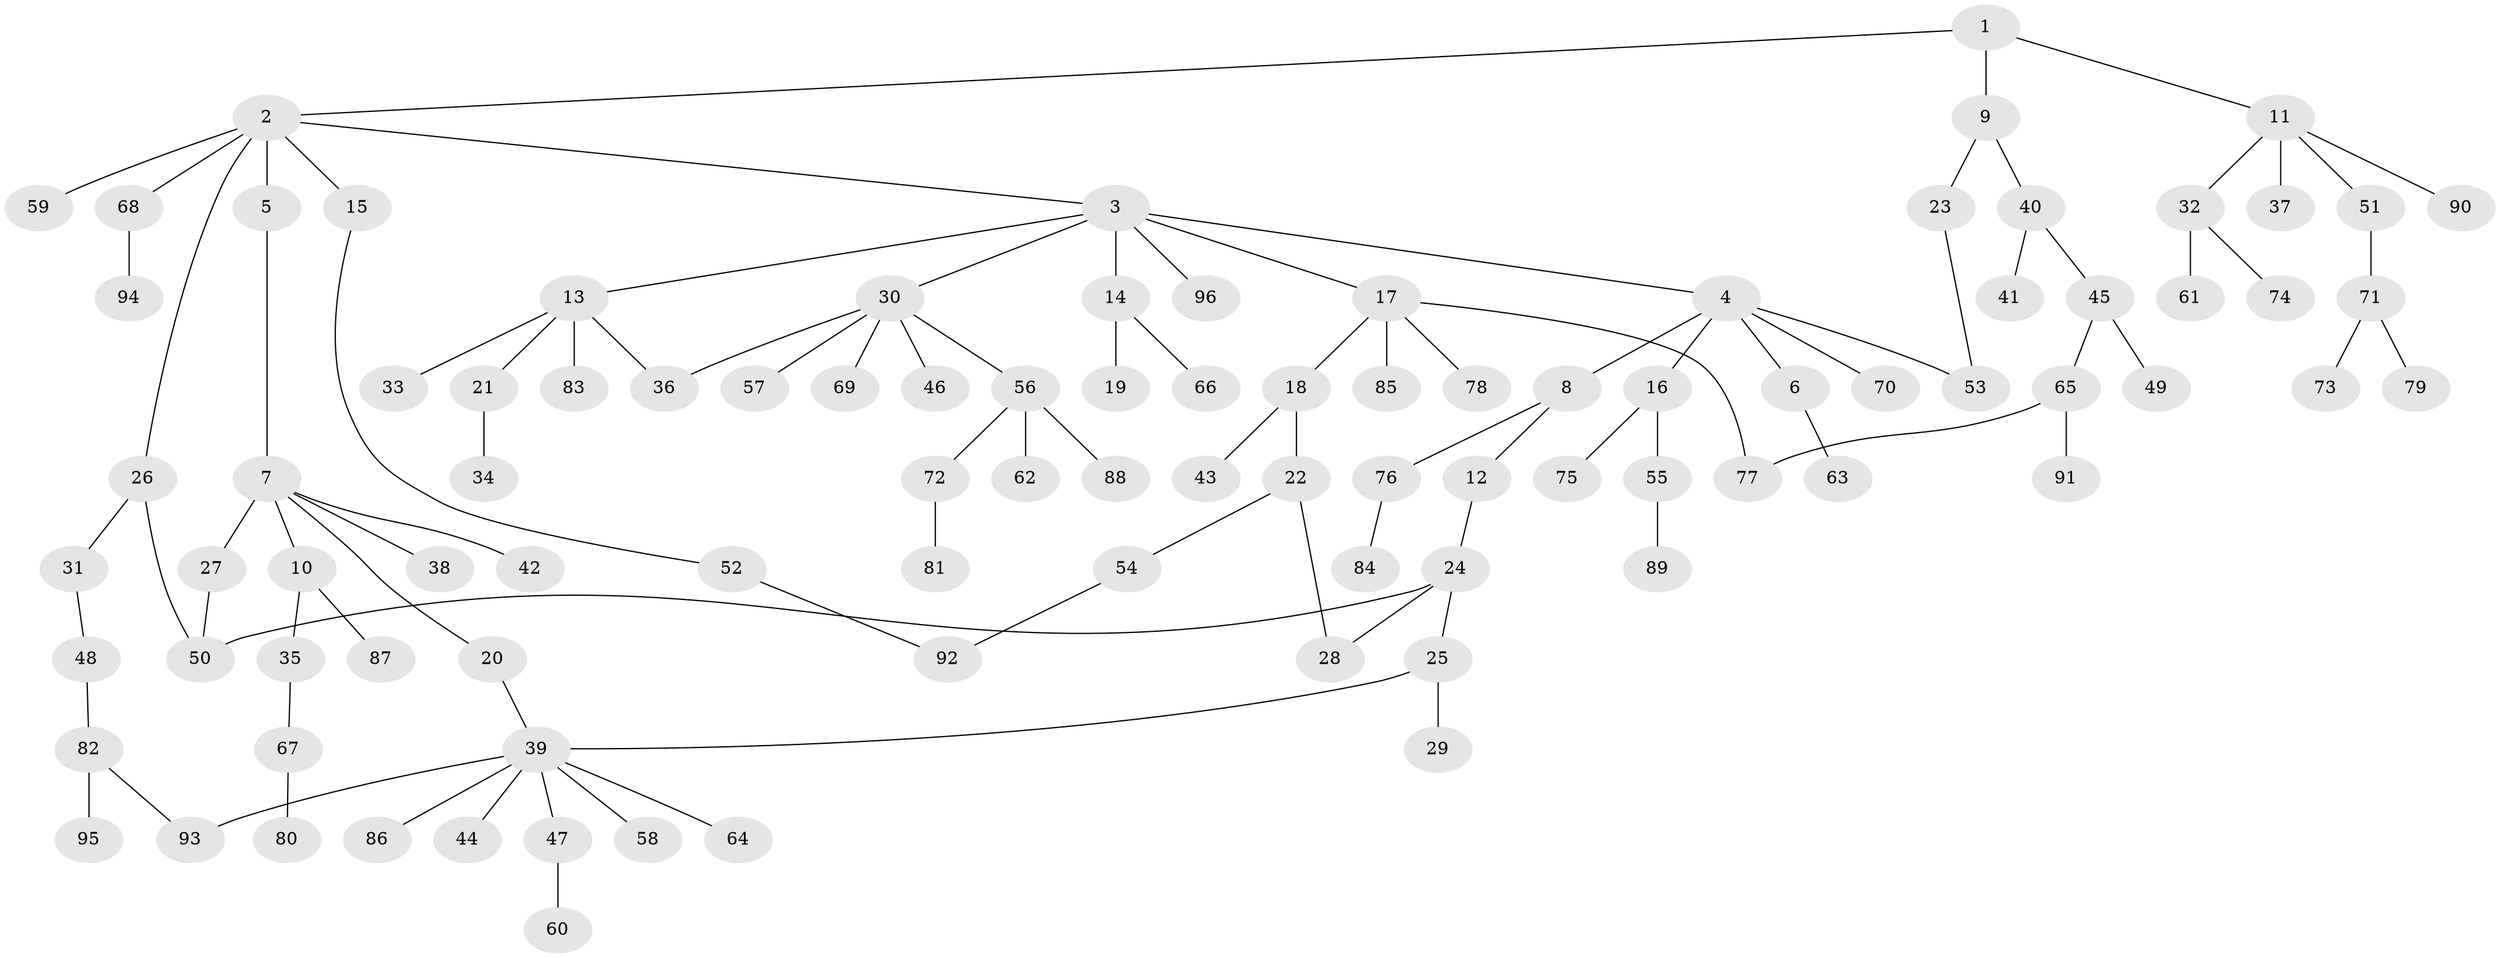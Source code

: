 // Generated by graph-tools (version 1.1) at 2025/42/03/09/25 04:42:40]
// undirected, 96 vertices, 104 edges
graph export_dot {
graph [start="1"]
  node [color=gray90,style=filled];
  1;
  2;
  3;
  4;
  5;
  6;
  7;
  8;
  9;
  10;
  11;
  12;
  13;
  14;
  15;
  16;
  17;
  18;
  19;
  20;
  21;
  22;
  23;
  24;
  25;
  26;
  27;
  28;
  29;
  30;
  31;
  32;
  33;
  34;
  35;
  36;
  37;
  38;
  39;
  40;
  41;
  42;
  43;
  44;
  45;
  46;
  47;
  48;
  49;
  50;
  51;
  52;
  53;
  54;
  55;
  56;
  57;
  58;
  59;
  60;
  61;
  62;
  63;
  64;
  65;
  66;
  67;
  68;
  69;
  70;
  71;
  72;
  73;
  74;
  75;
  76;
  77;
  78;
  79;
  80;
  81;
  82;
  83;
  84;
  85;
  86;
  87;
  88;
  89;
  90;
  91;
  92;
  93;
  94;
  95;
  96;
  1 -- 2;
  1 -- 9;
  1 -- 11;
  2 -- 3;
  2 -- 5;
  2 -- 15;
  2 -- 26;
  2 -- 59;
  2 -- 68;
  3 -- 4;
  3 -- 13;
  3 -- 14;
  3 -- 17;
  3 -- 30;
  3 -- 96;
  4 -- 6;
  4 -- 8;
  4 -- 16;
  4 -- 70;
  4 -- 53;
  5 -- 7;
  6 -- 63;
  7 -- 10;
  7 -- 20;
  7 -- 27;
  7 -- 38;
  7 -- 42;
  8 -- 12;
  8 -- 76;
  9 -- 23;
  9 -- 40;
  10 -- 35;
  10 -- 87;
  11 -- 32;
  11 -- 37;
  11 -- 51;
  11 -- 90;
  12 -- 24;
  13 -- 21;
  13 -- 33;
  13 -- 36;
  13 -- 83;
  14 -- 19;
  14 -- 66;
  15 -- 52;
  16 -- 55;
  16 -- 75;
  17 -- 18;
  17 -- 77;
  17 -- 78;
  17 -- 85;
  18 -- 22;
  18 -- 43;
  20 -- 39;
  21 -- 34;
  22 -- 28;
  22 -- 54;
  23 -- 53;
  24 -- 25;
  24 -- 50;
  24 -- 28;
  25 -- 29;
  25 -- 39;
  26 -- 31;
  26 -- 50;
  27 -- 50;
  30 -- 46;
  30 -- 56;
  30 -- 57;
  30 -- 69;
  30 -- 36;
  31 -- 48;
  32 -- 61;
  32 -- 74;
  35 -- 67;
  39 -- 44;
  39 -- 47;
  39 -- 58;
  39 -- 64;
  39 -- 86;
  39 -- 93;
  40 -- 41;
  40 -- 45;
  45 -- 49;
  45 -- 65;
  47 -- 60;
  48 -- 82;
  51 -- 71;
  52 -- 92;
  54 -- 92;
  55 -- 89;
  56 -- 62;
  56 -- 72;
  56 -- 88;
  65 -- 91;
  65 -- 77;
  67 -- 80;
  68 -- 94;
  71 -- 73;
  71 -- 79;
  72 -- 81;
  76 -- 84;
  82 -- 95;
  82 -- 93;
}
